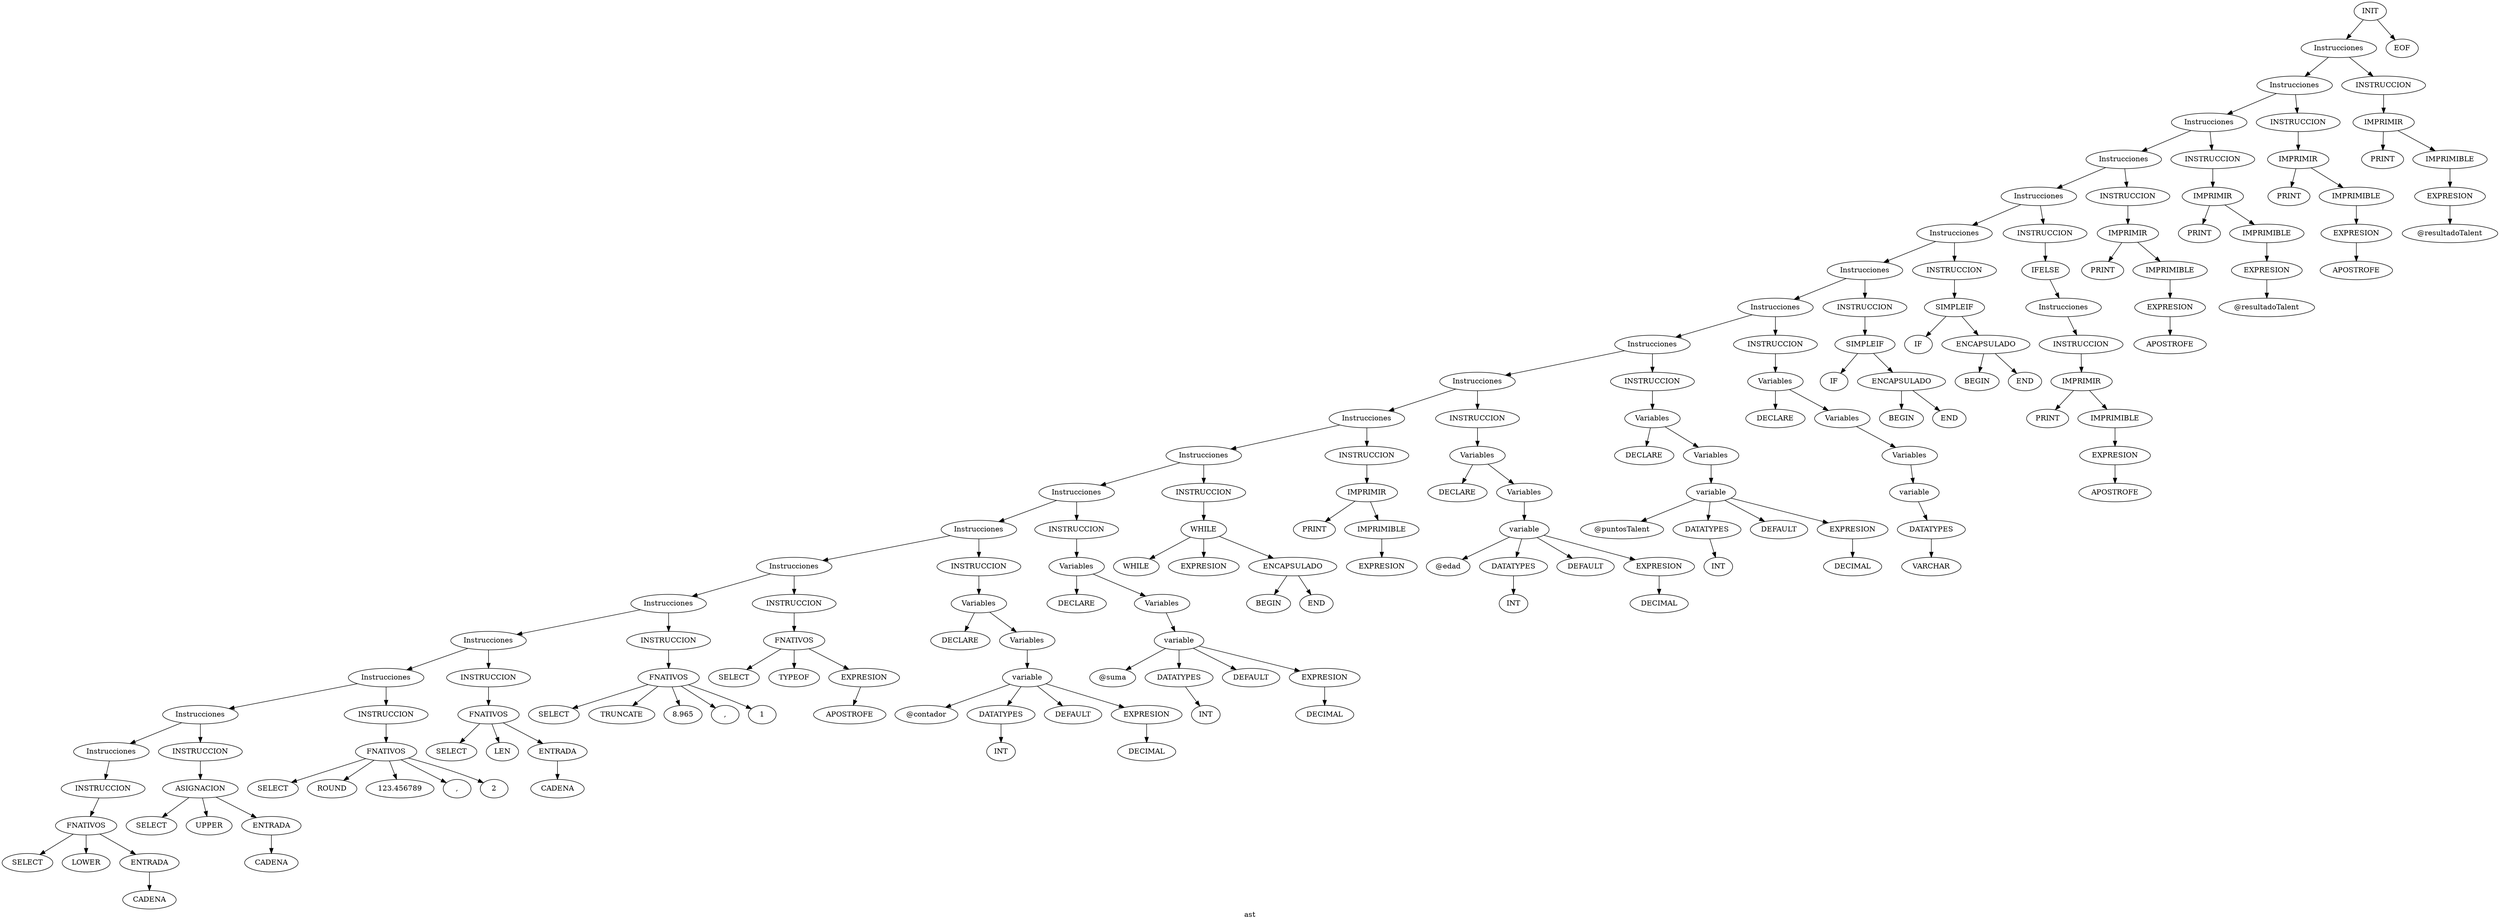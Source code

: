 digraph "G" {
  label = "ast";
  "node0" [
    label = "INIT";
  ];
  "node1" [
    label = "Instrucciones";
  ];
  "node2" [
    label = "Instrucciones";
  ];
  "node3" [
    label = "Instrucciones";
  ];
  "node4" [
    label = "Instrucciones";
  ];
  "node5" [
    label = "Instrucciones";
  ];
  "node6" [
    label = "Instrucciones";
  ];
  "node7" [
    label = "Instrucciones";
  ];
  "node8" [
    label = "Instrucciones";
  ];
  "node9" [
    label = "Instrucciones";
  ];
  "node10" [
    label = "Instrucciones";
  ];
  "node11" [
    label = "Instrucciones";
  ];
  "node12" [
    label = "Instrucciones";
  ];
  "node13" [
    label = "Instrucciones";
  ];
  "node14" [
    label = "Instrucciones";
  ];
  "node15" [
    label = "Instrucciones";
  ];
  "node16" [
    label = "Instrucciones";
  ];
  "node17" [
    label = "Instrucciones";
  ];
  "node18" [
    label = "Instrucciones";
  ];
  "node19" [
    label = "Instrucciones";
  ];
  "node20" [
    label = "Instrucciones";
  ];
  "node21" [
    label = "INSTRUCCION";
  ];
  "node22" [
    label = "FNATIVOS";
  ];
  "node23" [
    label = "SELECT";
  ];
  "node24" [
    label = "LOWER";
  ];
  "node25" [
    label = "ENTRADA";
  ];
  "node26" [
    label = "CADENA";
  ];
  "node27" [
    label = "INSTRUCCION";
  ];
  "node28" [
    label = "ASIGNACION";
  ];
  "node29" [
    label = "SELECT";
  ];
  "node30" [
    label = "UPPER";
  ];
  "node31" [
    label = "ENTRADA";
  ];
  "node32" [
    label = "CADENA";
  ];
  "node33" [
    label = "INSTRUCCION";
  ];
  "node34" [
    label = "FNATIVOS";
  ];
  "node35" [
    label = "SELECT";
  ];
  "node36" [
    label = "ROUND";
  ];
  "node37" [
    label = "123.456789";
  ];
  "node38" [
    label = ",";
  ];
  "node39" [
    label = "2";
  ];
  "node40" [
    label = "INSTRUCCION";
  ];
  "node41" [
    label = "FNATIVOS";
  ];
  "node42" [
    label = "SELECT";
  ];
  "node43" [
    label = "LEN";
  ];
  "node44" [
    label = "ENTRADA";
  ];
  "node45" [
    label = "CADENA";
  ];
  "node46" [
    label = "INSTRUCCION";
  ];
  "node47" [
    label = "FNATIVOS";
  ];
  "node48" [
    label = "SELECT";
  ];
  "node49" [
    label = "TRUNCATE";
  ];
  "node50" [
    label = "8.965";
  ];
  "node51" [
    label = ",";
  ];
  "node52" [
    label = "1";
  ];
  "node53" [
    label = "INSTRUCCION";
  ];
  "node54" [
    label = "FNATIVOS";
  ];
  "node55" [
    label = "SELECT";
  ];
  "node56" [
    label = "TYPEOF";
  ];
  "node57" [
    label = "EXPRESION";
  ];
  "node58" [
    label = "APOSTROFE";
  ];
  "node59" [
    label = "INSTRUCCION";
  ];
  "node60" [
    label = "Variables";
  ];
  "node61" [
    label = "DECLARE";
  ];
  "node62" [
    label = "Variables";
  ];
  "node63" [
    label = "variable";
  ];
  "node64" [
    label = "@contador";
  ];
  "node65" [
    label = "DATATYPES";
  ];
  "node66" [
    label = "INT";
  ];
  "node67" [
    label = "DEFAULT";
  ];
  "node68" [
    label = "EXPRESION";
  ];
  "node69" [
    label = "DECIMAL";
  ];
  "node70" [
    label = "INSTRUCCION";
  ];
  "node71" [
    label = "Variables";
  ];
  "node72" [
    label = "DECLARE";
  ];
  "node73" [
    label = "Variables";
  ];
  "node74" [
    label = "variable";
  ];
  "node75" [
    label = "@suma";
  ];
  "node76" [
    label = "DATATYPES";
  ];
  "node77" [
    label = "INT";
  ];
  "node78" [
    label = "DEFAULT";
  ];
  "node79" [
    label = "EXPRESION";
  ];
  "node80" [
    label = "DECIMAL";
  ];
  "node81" [
    label = "INSTRUCCION";
  ];
  "node82" [
    label = "WHILE";
  ];
  "node83" [
    label = "WHILE";
  ];
  "node84" [
    label = "EXPRESION";
  ];
  "node85" [
    label = "ENCAPSULADO";
  ];
  "node86" [
    label = "BEGIN";
  ];
  "node87" [
    label = "END";
  ];
  "node88" [
    label = "INSTRUCCION";
  ];
  "node89" [
    label = "IMPRIMIR";
  ];
  "node90" [
    label = "PRINT";
  ];
  "node91" [
    label = "IMPRIMIBLE";
  ];
  "node92" [
    label = "EXPRESION";
  ];
  "node93" [
    label = "INSTRUCCION";
  ];
  "node94" [
    label = "Variables";
  ];
  "node95" [
    label = "DECLARE";
  ];
  "node96" [
    label = "Variables";
  ];
  "node97" [
    label = "variable";
  ];
  "node98" [
    label = "@edad";
  ];
  "node99" [
    label = "DATATYPES";
  ];
  "node100" [
    label = "INT";
  ];
  "node101" [
    label = "DEFAULT";
  ];
  "node102" [
    label = "EXPRESION";
  ];
  "node103" [
    label = "DECIMAL";
  ];
  "node104" [
    label = "INSTRUCCION";
  ];
  "node105" [
    label = "Variables";
  ];
  "node106" [
    label = "DECLARE";
  ];
  "node107" [
    label = "Variables";
  ];
  "node108" [
    label = "variable";
  ];
  "node109" [
    label = "@puntosTalent";
  ];
  "node110" [
    label = "DATATYPES";
  ];
  "node111" [
    label = "INT";
  ];
  "node112" [
    label = "DEFAULT";
  ];
  "node113" [
    label = "EXPRESION";
  ];
  "node114" [
    label = "DECIMAL";
  ];
  "node115" [
    label = "INSTRUCCION";
  ];
  "node116" [
    label = "Variables";
  ];
  "node117" [
    label = "DECLARE";
  ];
  "node118" [
    label = "Variables";
  ];
  "node119" [
    label = "Variables";
  ];
  "node120" [
    label = "variable";
  ];
  "node121" [
    label = "DATATYPES";
  ];
  "node122" [
    label = "VARCHAR";
  ];
  "node123" [
    label = "INSTRUCCION";
  ];
  "node124" [
    label = "SIMPLEIF";
  ];
  "node125" [
    label = "IF";
  ];
  "node126" [
    label = "ENCAPSULADO";
  ];
  "node127" [
    label = "BEGIN";
  ];
  "node128" [
    label = "END";
  ];
  "node129" [
    label = "INSTRUCCION";
  ];
  "node130" [
    label = "SIMPLEIF";
  ];
  "node131" [
    label = "IF";
  ];
  "node132" [
    label = "ENCAPSULADO";
  ];
  "node133" [
    label = "BEGIN";
  ];
  "node134" [
    label = "END";
  ];
  "node135" [
    label = "INSTRUCCION";
  ];
  "node136" [
    label = "IFELSE";
  ];
  "node137" [
    label = "Instrucciones";
  ];
  "node138" [
    label = "INSTRUCCION";
  ];
  "node139" [
    label = "IMPRIMIR";
  ];
  "node140" [
    label = "PRINT";
  ];
  "node141" [
    label = "IMPRIMIBLE";
  ];
  "node142" [
    label = "EXPRESION";
  ];
  "node143" [
    label = "APOSTROFE";
  ];
  "node144" [
    label = "INSTRUCCION";
  ];
  "node145" [
    label = "IMPRIMIR";
  ];
  "node146" [
    label = "PRINT";
  ];
  "node147" [
    label = "IMPRIMIBLE";
  ];
  "node148" [
    label = "EXPRESION";
  ];
  "node149" [
    label = "APOSTROFE";
  ];
  "node150" [
    label = "INSTRUCCION";
  ];
  "node151" [
    label = "IMPRIMIR";
  ];
  "node152" [
    label = "PRINT";
  ];
  "node153" [
    label = "IMPRIMIBLE";
  ];
  "node154" [
    label = "EXPRESION";
  ];
  "node155" [
    label = "@resultadoTalent";
  ];
  "node156" [
    label = "INSTRUCCION";
  ];
  "node157" [
    label = "IMPRIMIR";
  ];
  "node158" [
    label = "PRINT";
  ];
  "node159" [
    label = "IMPRIMIBLE";
  ];
  "node160" [
    label = "EXPRESION";
  ];
  "node161" [
    label = "APOSTROFE";
  ];
  "node162" [
    label = "INSTRUCCION";
  ];
  "node163" [
    label = "IMPRIMIR";
  ];
  "node164" [
    label = "PRINT";
  ];
  "node165" [
    label = "IMPRIMIBLE";
  ];
  "node166" [
    label = "EXPRESION";
  ];
  "node167" [
    label = "@resultadoTalent";
  ];
  "node168" [
    label = "EOF";
  ];
  "node0" -> "node1" [
    label = "";
  ];
  "node1" -> "node2" [
    label = "";
  ];
  "node2" -> "node3" [
    label = "";
  ];
  "node3" -> "node4" [
    label = "";
  ];
  "node4" -> "node5" [
    label = "";
  ];
  "node5" -> "node6" [
    label = "";
  ];
  "node6" -> "node7" [
    label = "";
  ];
  "node7" -> "node8" [
    label = "";
  ];
  "node8" -> "node9" [
    label = "";
  ];
  "node9" -> "node10" [
    label = "";
  ];
  "node10" -> "node11" [
    label = "";
  ];
  "node11" -> "node12" [
    label = "";
  ];
  "node12" -> "node13" [
    label = "";
  ];
  "node13" -> "node14" [
    label = "";
  ];
  "node14" -> "node15" [
    label = "";
  ];
  "node15" -> "node16" [
    label = "";
  ];
  "node16" -> "node17" [
    label = "";
  ];
  "node17" -> "node18" [
    label = "";
  ];
  "node18" -> "node19" [
    label = "";
  ];
  "node19" -> "node20" [
    label = "";
  ];
  "node20" -> "node21" [
    label = "";
  ];
  "node21" -> "node22" [
    label = "";
  ];
  "node22" -> "node23" [
    label = "";
  ];
  "node22" -> "node24" [
    label = "";
  ];
  "node22" -> "node25" [
    label = "";
  ];
  "node25" -> "node26" [
    label = "";
  ];
  "node19" -> "node27" [
    label = "";
  ];
  "node27" -> "node28" [
    label = "";
  ];
  "node28" -> "node29" [
    label = "";
  ];
  "node28" -> "node30" [
    label = "";
  ];
  "node28" -> "node31" [
    label = "";
  ];
  "node31" -> "node32" [
    label = "";
  ];
  "node18" -> "node33" [
    label = "";
  ];
  "node33" -> "node34" [
    label = "";
  ];
  "node34" -> "node35" [
    label = "";
  ];
  "node34" -> "node36" [
    label = "";
  ];
  "node34" -> "node37" [
    label = "";
  ];
  "node34" -> "node38" [
    label = "";
  ];
  "node34" -> "node39" [
    label = "";
  ];
  "node17" -> "node40" [
    label = "";
  ];
  "node40" -> "node41" [
    label = "";
  ];
  "node41" -> "node42" [
    label = "";
  ];
  "node41" -> "node43" [
    label = "";
  ];
  "node41" -> "node44" [
    label = "";
  ];
  "node44" -> "node45" [
    label = "";
  ];
  "node16" -> "node46" [
    label = "";
  ];
  "node46" -> "node47" [
    label = "";
  ];
  "node47" -> "node48" [
    label = "";
  ];
  "node47" -> "node49" [
    label = "";
  ];
  "node47" -> "node50" [
    label = "";
  ];
  "node47" -> "node51" [
    label = "";
  ];
  "node47" -> "node52" [
    label = "";
  ];
  "node15" -> "node53" [
    label = "";
  ];
  "node53" -> "node54" [
    label = "";
  ];
  "node54" -> "node55" [
    label = "";
  ];
  "node54" -> "node56" [
    label = "";
  ];
  "node54" -> "node57" [
    label = "";
  ];
  "node57" -> "node58" [
    label = "";
  ];
  "node14" -> "node59" [
    label = "";
  ];
  "node59" -> "node60" [
    label = "";
  ];
  "node60" -> "node61" [
    label = "";
  ];
  "node60" -> "node62" [
    label = "";
  ];
  "node62" -> "node63" [
    label = "";
  ];
  "node63" -> "node64" [
    label = "";
  ];
  "node63" -> "node65" [
    label = "";
  ];
  "node65" -> "node66" [
    label = "";
  ];
  "node63" -> "node67" [
    label = "";
  ];
  "node63" -> "node68" [
    label = "";
  ];
  "node68" -> "node69" [
    label = "";
  ];
  "node13" -> "node70" [
    label = "";
  ];
  "node70" -> "node71" [
    label = "";
  ];
  "node71" -> "node72" [
    label = "";
  ];
  "node71" -> "node73" [
    label = "";
  ];
  "node73" -> "node74" [
    label = "";
  ];
  "node74" -> "node75" [
    label = "";
  ];
  "node74" -> "node76" [
    label = "";
  ];
  "node76" -> "node77" [
    label = "";
  ];
  "node74" -> "node78" [
    label = "";
  ];
  "node74" -> "node79" [
    label = "";
  ];
  "node79" -> "node80" [
    label = "";
  ];
  "node12" -> "node81" [
    label = "";
  ];
  "node81" -> "node82" [
    label = "";
  ];
  "node82" -> "node83" [
    label = "";
  ];
  "node82" -> "node84" [
    label = "";
  ];
  "node82" -> "node85" [
    label = "";
  ];
  "node85" -> "node86" [
    label = "";
  ];
  "node85" -> "node87" [
    label = "";
  ];
  "node11" -> "node88" [
    label = "";
  ];
  "node88" -> "node89" [
    label = "";
  ];
  "node89" -> "node90" [
    label = "";
  ];
  "node89" -> "node91" [
    label = "";
  ];
  "node91" -> "node92" [
    label = "";
  ];
  "node10" -> "node93" [
    label = "";
  ];
  "node93" -> "node94" [
    label = "";
  ];
  "node94" -> "node95" [
    label = "";
  ];
  "node94" -> "node96" [
    label = "";
  ];
  "node96" -> "node97" [
    label = "";
  ];
  "node97" -> "node98" [
    label = "";
  ];
  "node97" -> "node99" [
    label = "";
  ];
  "node99" -> "node100" [
    label = "";
  ];
  "node97" -> "node101" [
    label = "";
  ];
  "node97" -> "node102" [
    label = "";
  ];
  "node102" -> "node103" [
    label = "";
  ];
  "node9" -> "node104" [
    label = "";
  ];
  "node104" -> "node105" [
    label = "";
  ];
  "node105" -> "node106" [
    label = "";
  ];
  "node105" -> "node107" [
    label = "";
  ];
  "node107" -> "node108" [
    label = "";
  ];
  "node108" -> "node109" [
    label = "";
  ];
  "node108" -> "node110" [
    label = "";
  ];
  "node110" -> "node111" [
    label = "";
  ];
  "node108" -> "node112" [
    label = "";
  ];
  "node108" -> "node113" [
    label = "";
  ];
  "node113" -> "node114" [
    label = "";
  ];
  "node8" -> "node115" [
    label = "";
  ];
  "node115" -> "node116" [
    label = "";
  ];
  "node116" -> "node117" [
    label = "";
  ];
  "node116" -> "node118" [
    label = "";
  ];
  "node118" -> "node119" [
    label = "";
  ];
  "node119" -> "node120" [
    label = "";
  ];
  "node120" -> "node121" [
    label = "";
  ];
  "node121" -> "node122" [
    label = "";
  ];
  "node7" -> "node123" [
    label = "";
  ];
  "node123" -> "node124" [
    label = "";
  ];
  "node124" -> "node125" [
    label = "";
  ];
  "node124" -> "node126" [
    label = "";
  ];
  "node126" -> "node127" [
    label = "";
  ];
  "node126" -> "node128" [
    label = "";
  ];
  "node6" -> "node129" [
    label = "";
  ];
  "node129" -> "node130" [
    label = "";
  ];
  "node130" -> "node131" [
    label = "";
  ];
  "node130" -> "node132" [
    label = "";
  ];
  "node132" -> "node133" [
    label = "";
  ];
  "node132" -> "node134" [
    label = "";
  ];
  "node5" -> "node135" [
    label = "";
  ];
  "node135" -> "node136" [
    label = "";
  ];
  "node136" -> "node137" [
    label = "";
  ];
  "node137" -> "node138" [
    label = "";
  ];
  "node138" -> "node139" [
    label = "";
  ];
  "node139" -> "node140" [
    label = "";
  ];
  "node139" -> "node141" [
    label = "";
  ];
  "node141" -> "node142" [
    label = "";
  ];
  "node142" -> "node143" [
    label = "";
  ];
  "node4" -> "node144" [
    label = "";
  ];
  "node144" -> "node145" [
    label = "";
  ];
  "node145" -> "node146" [
    label = "";
  ];
  "node145" -> "node147" [
    label = "";
  ];
  "node147" -> "node148" [
    label = "";
  ];
  "node148" -> "node149" [
    label = "";
  ];
  "node3" -> "node150" [
    label = "";
  ];
  "node150" -> "node151" [
    label = "";
  ];
  "node151" -> "node152" [
    label = "";
  ];
  "node151" -> "node153" [
    label = "";
  ];
  "node153" -> "node154" [
    label = "";
  ];
  "node154" -> "node155" [
    label = "";
  ];
  "node2" -> "node156" [
    label = "";
  ];
  "node156" -> "node157" [
    label = "";
  ];
  "node157" -> "node158" [
    label = "";
  ];
  "node157" -> "node159" [
    label = "";
  ];
  "node159" -> "node160" [
    label = "";
  ];
  "node160" -> "node161" [
    label = "";
  ];
  "node1" -> "node162" [
    label = "";
  ];
  "node162" -> "node163" [
    label = "";
  ];
  "node163" -> "node164" [
    label = "";
  ];
  "node163" -> "node165" [
    label = "";
  ];
  "node165" -> "node166" [
    label = "";
  ];
  "node166" -> "node167" [
    label = "";
  ];
  "node0" -> "node168" [
    label = "";
  ];
}